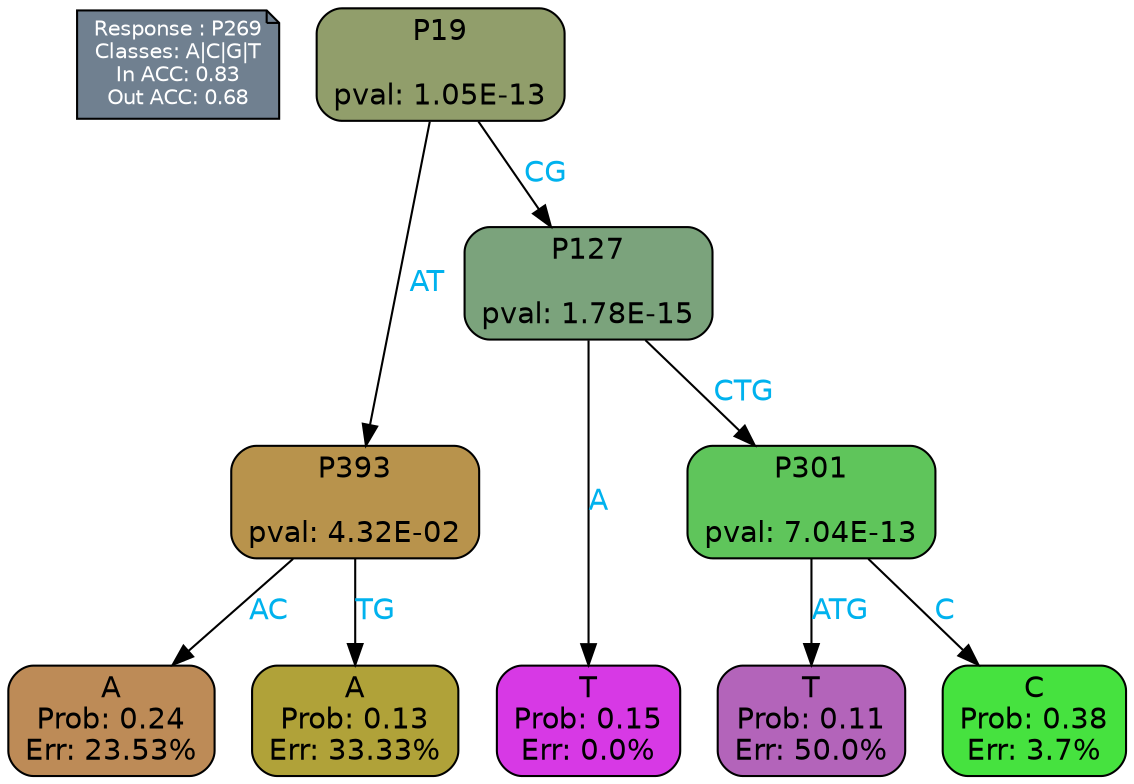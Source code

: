 digraph Tree {
node [shape=box, style="filled, rounded", color="black", fontname=helvetica] ;
graph [ranksep=equally, splines=polylines, bgcolor=transparent, dpi=600] ;
edge [fontname=helvetica] ;
LEGEND [label="Response : P269
Classes: A|C|G|T
In ACC: 0.83
Out ACC: 0.68
",shape=note,align=left,style=filled,fillcolor="slategray",fontcolor="white",fontsize=10];1 [label="P19

pval: 1.05E-13", fillcolor="#919e6b"] ;
2 [label="P393

pval: 4.32E-02", fillcolor="#b8934c"] ;
3 [label="A
Prob: 0.24
Err: 23.53%", fillcolor="#bd8b57"] ;
4 [label="A
Prob: 0.13
Err: 33.33%", fillcolor="#b0a239"] ;
5 [label="P127

pval: 1.78E-15", fillcolor="#7ba37c"] ;
6 [label="T
Prob: 0.15
Err: 0.0%", fillcolor="#d739e5"] ;
7 [label="P301

pval: 7.04E-13", fillcolor="#5fc55b"] ;
8 [label="T
Prob: 0.11
Err: 50.0%", fillcolor="#b364ba"] ;
9 [label="C
Prob: 0.38
Err: 3.7%", fillcolor="#46e23f"] ;
1 -> 2 [label="AT",fontcolor=deepskyblue2] ;
1 -> 5 [label="CG",fontcolor=deepskyblue2] ;
2 -> 3 [label="AC",fontcolor=deepskyblue2] ;
2 -> 4 [label="TG",fontcolor=deepskyblue2] ;
5 -> 6 [label="A",fontcolor=deepskyblue2] ;
5 -> 7 [label="CTG",fontcolor=deepskyblue2] ;
7 -> 8 [label="ATG",fontcolor=deepskyblue2] ;
7 -> 9 [label="C",fontcolor=deepskyblue2] ;
{rank = same; 3;4;6;8;9;}{rank = same; LEGEND;1;}}